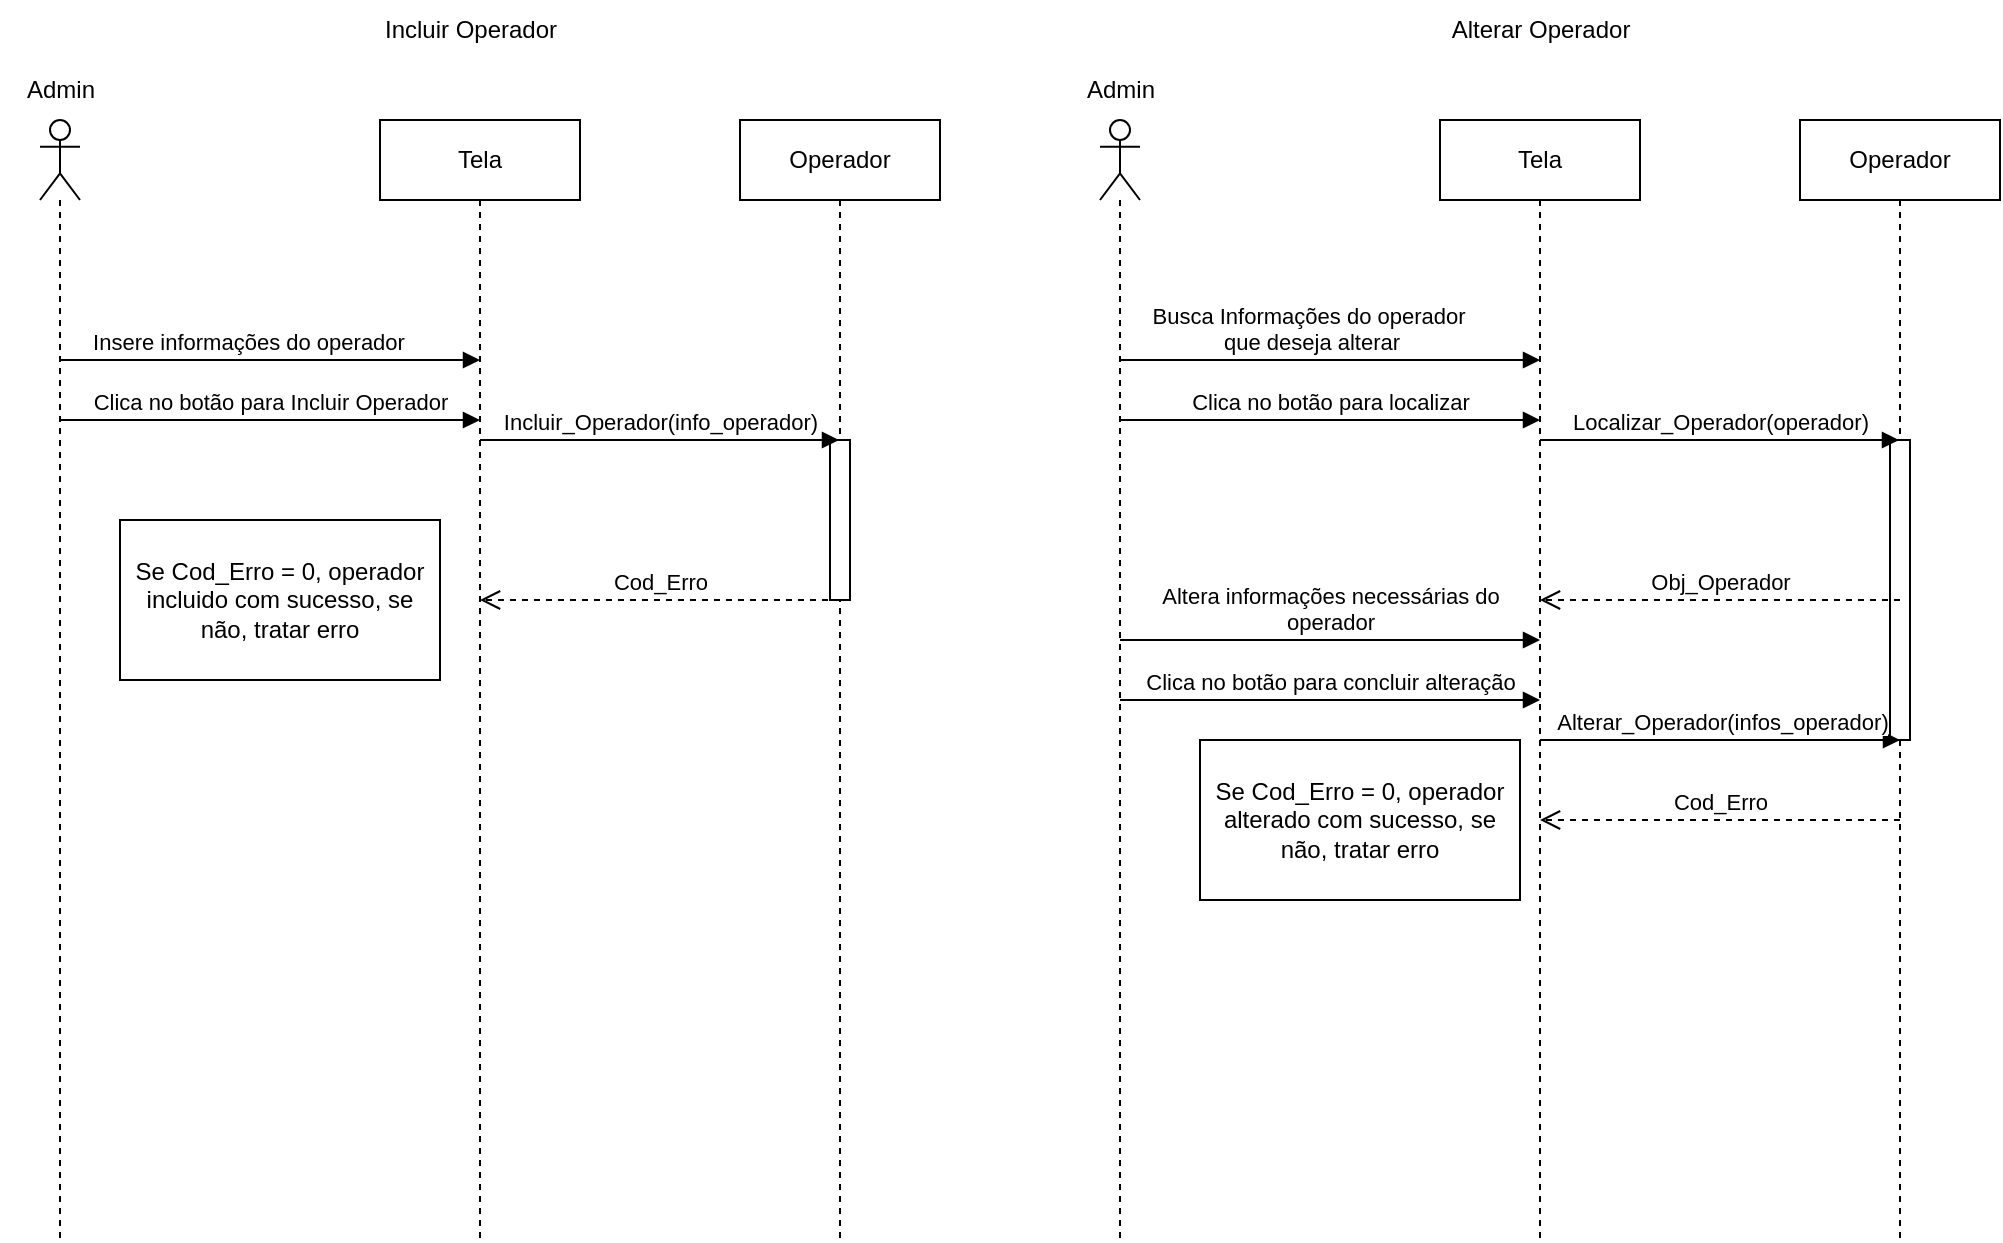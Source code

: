 <mxfile version="24.5.5" type="github">
  <diagram name="Page-1" id="2YBvvXClWsGukQMizWep">
    <mxGraphModel dx="794" dy="446" grid="1" gridSize="10" guides="1" tooltips="1" connect="1" arrows="1" fold="1" page="1" pageScale="1" pageWidth="850" pageHeight="1100" math="0" shadow="0">
      <root>
        <mxCell id="0" />
        <mxCell id="1" parent="0" />
        <mxCell id="ifXZeLSGkbDsbI-T_0BC-5" value="Incluir Operador" style="text;html=1;align=center;verticalAlign=middle;resizable=0;points=[];autosize=1;strokeColor=none;fillColor=none;" vertex="1" parent="1">
          <mxGeometry x="240" y="20" width="110" height="30" as="geometry" />
        </mxCell>
        <mxCell id="ifXZeLSGkbDsbI-T_0BC-6" value="Operador" style="shape=umlLifeline;perimeter=lifelinePerimeter;whiteSpace=wrap;html=1;container=1;dropTarget=0;collapsible=0;recursiveResize=0;outlineConnect=0;portConstraint=eastwest;newEdgeStyle={&quot;edgeStyle&quot;:&quot;elbowEdgeStyle&quot;,&quot;elbow&quot;:&quot;vertical&quot;,&quot;curved&quot;:0,&quot;rounded&quot;:0};" vertex="1" parent="1">
          <mxGeometry x="430" y="80" width="100" height="560" as="geometry" />
        </mxCell>
        <mxCell id="ifXZeLSGkbDsbI-T_0BC-22" value="" style="html=1;points=[[0,0,0,0,5],[0,1,0,0,-5],[1,0,0,0,5],[1,1,0,0,-5]];perimeter=orthogonalPerimeter;outlineConnect=0;targetShapes=umlLifeline;portConstraint=eastwest;newEdgeStyle={&quot;curved&quot;:0,&quot;rounded&quot;:0};" vertex="1" parent="ifXZeLSGkbDsbI-T_0BC-6">
          <mxGeometry x="45" y="160" width="10" height="80" as="geometry" />
        </mxCell>
        <mxCell id="ifXZeLSGkbDsbI-T_0BC-11" value="Tela" style="shape=umlLifeline;perimeter=lifelinePerimeter;whiteSpace=wrap;html=1;container=1;dropTarget=0;collapsible=0;recursiveResize=0;outlineConnect=0;portConstraint=eastwest;newEdgeStyle={&quot;edgeStyle&quot;:&quot;elbowEdgeStyle&quot;,&quot;elbow&quot;:&quot;vertical&quot;,&quot;curved&quot;:0,&quot;rounded&quot;:0};" vertex="1" parent="1">
          <mxGeometry x="250" y="80" width="100" height="560" as="geometry" />
        </mxCell>
        <mxCell id="ifXZeLSGkbDsbI-T_0BC-14" value="Insere informações do operador" style="html=1;verticalAlign=bottom;endArrow=block;curved=0;rounded=0;" edge="1" parent="1" source="ifXZeLSGkbDsbI-T_0BC-20">
          <mxGeometry x="-0.107" width="80" relative="1" as="geometry">
            <mxPoint x="120" y="200" as="sourcePoint" />
            <mxPoint x="300" y="200" as="targetPoint" />
            <mxPoint as="offset" />
          </mxGeometry>
        </mxCell>
        <mxCell id="ifXZeLSGkbDsbI-T_0BC-15" value="Incluir_Operador(info_operador)" style="html=1;verticalAlign=bottom;endArrow=block;curved=0;rounded=0;" edge="1" parent="1" target="ifXZeLSGkbDsbI-T_0BC-6">
          <mxGeometry x="0.004" width="80" relative="1" as="geometry">
            <mxPoint x="300" y="240" as="sourcePoint" />
            <mxPoint x="439.5" y="240" as="targetPoint" />
            <mxPoint as="offset" />
          </mxGeometry>
        </mxCell>
        <mxCell id="ifXZeLSGkbDsbI-T_0BC-16" value="Clica no botão para Incluir Operador" style="html=1;verticalAlign=bottom;endArrow=block;curved=0;rounded=0;" edge="1" parent="1" source="ifXZeLSGkbDsbI-T_0BC-20">
          <mxGeometry width="80" relative="1" as="geometry">
            <mxPoint x="120" y="230" as="sourcePoint" />
            <mxPoint x="300" y="230" as="targetPoint" />
          </mxGeometry>
        </mxCell>
        <mxCell id="ifXZeLSGkbDsbI-T_0BC-20" value="" style="shape=umlLifeline;perimeter=lifelinePerimeter;whiteSpace=wrap;html=1;container=1;dropTarget=0;collapsible=0;recursiveResize=0;outlineConnect=0;portConstraint=eastwest;newEdgeStyle={&quot;curved&quot;:0,&quot;rounded&quot;:0};participant=umlActor;" vertex="1" parent="1">
          <mxGeometry x="80" y="80" width="20" height="560" as="geometry" />
        </mxCell>
        <mxCell id="ifXZeLSGkbDsbI-T_0BC-21" value="Admin" style="text;html=1;align=center;verticalAlign=middle;resizable=0;points=[];autosize=1;strokeColor=none;fillColor=none;" vertex="1" parent="1">
          <mxGeometry x="60" y="50" width="60" height="30" as="geometry" />
        </mxCell>
        <mxCell id="ifXZeLSGkbDsbI-T_0BC-23" value="Cod_Erro" style="html=1;verticalAlign=bottom;endArrow=open;dashed=1;endSize=8;curved=0;rounded=0;" edge="1" parent="1">
          <mxGeometry relative="1" as="geometry">
            <mxPoint x="480" y="320" as="sourcePoint" />
            <mxPoint x="300" y="320" as="targetPoint" />
          </mxGeometry>
        </mxCell>
        <mxCell id="ifXZeLSGkbDsbI-T_0BC-24" value="Se Cod_Erro = 0, operador incluido com sucesso, se não, tratar erro" style="html=1;whiteSpace=wrap;" vertex="1" parent="1">
          <mxGeometry x="120" y="280" width="160" height="80" as="geometry" />
        </mxCell>
        <mxCell id="ifXZeLSGkbDsbI-T_0BC-26" value="Alterar Operador" style="text;html=1;align=center;verticalAlign=middle;resizable=0;points=[];autosize=1;strokeColor=none;fillColor=none;" vertex="1" parent="1">
          <mxGeometry x="775" y="20" width="110" height="30" as="geometry" />
        </mxCell>
        <mxCell id="ifXZeLSGkbDsbI-T_0BC-27" value="Operador" style="shape=umlLifeline;perimeter=lifelinePerimeter;whiteSpace=wrap;html=1;container=1;dropTarget=0;collapsible=0;recursiveResize=0;outlineConnect=0;portConstraint=eastwest;newEdgeStyle={&quot;edgeStyle&quot;:&quot;elbowEdgeStyle&quot;,&quot;elbow&quot;:&quot;vertical&quot;,&quot;curved&quot;:0,&quot;rounded&quot;:0};" vertex="1" parent="1">
          <mxGeometry x="960" y="80" width="100" height="560" as="geometry" />
        </mxCell>
        <mxCell id="ifXZeLSGkbDsbI-T_0BC-28" value="" style="html=1;points=[[0,0,0,0,5],[0,1,0,0,-5],[1,0,0,0,5],[1,1,0,0,-5]];perimeter=orthogonalPerimeter;outlineConnect=0;targetShapes=umlLifeline;portConstraint=eastwest;newEdgeStyle={&quot;curved&quot;:0,&quot;rounded&quot;:0};" vertex="1" parent="ifXZeLSGkbDsbI-T_0BC-27">
          <mxGeometry x="45" y="160" width="10" height="150" as="geometry" />
        </mxCell>
        <mxCell id="ifXZeLSGkbDsbI-T_0BC-29" value="Tela" style="shape=umlLifeline;perimeter=lifelinePerimeter;whiteSpace=wrap;html=1;container=1;dropTarget=0;collapsible=0;recursiveResize=0;outlineConnect=0;portConstraint=eastwest;newEdgeStyle={&quot;edgeStyle&quot;:&quot;elbowEdgeStyle&quot;,&quot;elbow&quot;:&quot;vertical&quot;,&quot;curved&quot;:0,&quot;rounded&quot;:0};" vertex="1" parent="1">
          <mxGeometry x="780" y="80" width="100" height="560" as="geometry" />
        </mxCell>
        <mxCell id="ifXZeLSGkbDsbI-T_0BC-30" value="Busca Informações do operador&lt;div&gt;&amp;nbsp;que deseja alterar&lt;/div&gt;" style="html=1;verticalAlign=bottom;endArrow=block;curved=0;rounded=0;" edge="1" parent="1" source="ifXZeLSGkbDsbI-T_0BC-33">
          <mxGeometry x="-0.111" width="80" relative="1" as="geometry">
            <mxPoint x="650" y="200" as="sourcePoint" />
            <mxPoint x="830" y="200" as="targetPoint" />
            <mxPoint as="offset" />
          </mxGeometry>
        </mxCell>
        <mxCell id="ifXZeLSGkbDsbI-T_0BC-31" value="Localizar_Operador(operador)" style="html=1;verticalAlign=bottom;endArrow=block;curved=0;rounded=0;" edge="1" parent="1" target="ifXZeLSGkbDsbI-T_0BC-27">
          <mxGeometry x="0.003" width="80" relative="1" as="geometry">
            <mxPoint x="830" y="240" as="sourcePoint" />
            <mxPoint x="969.5" y="240" as="targetPoint" />
            <mxPoint as="offset" />
          </mxGeometry>
        </mxCell>
        <mxCell id="ifXZeLSGkbDsbI-T_0BC-32" value="Clica no botão para localizar" style="html=1;verticalAlign=bottom;endArrow=block;curved=0;rounded=0;" edge="1" parent="1" source="ifXZeLSGkbDsbI-T_0BC-33">
          <mxGeometry width="80" relative="1" as="geometry">
            <mxPoint x="650" y="230" as="sourcePoint" />
            <mxPoint x="830" y="230" as="targetPoint" />
          </mxGeometry>
        </mxCell>
        <mxCell id="ifXZeLSGkbDsbI-T_0BC-33" value="" style="shape=umlLifeline;perimeter=lifelinePerimeter;whiteSpace=wrap;html=1;container=1;dropTarget=0;collapsible=0;recursiveResize=0;outlineConnect=0;portConstraint=eastwest;newEdgeStyle={&quot;curved&quot;:0,&quot;rounded&quot;:0};participant=umlActor;" vertex="1" parent="1">
          <mxGeometry x="610" y="80" width="20" height="560" as="geometry" />
        </mxCell>
        <mxCell id="ifXZeLSGkbDsbI-T_0BC-34" value="Admin" style="text;html=1;align=center;verticalAlign=middle;resizable=0;points=[];autosize=1;strokeColor=none;fillColor=none;" vertex="1" parent="1">
          <mxGeometry x="590" y="50" width="60" height="30" as="geometry" />
        </mxCell>
        <mxCell id="ifXZeLSGkbDsbI-T_0BC-35" value="Obj_Operador" style="html=1;verticalAlign=bottom;endArrow=open;dashed=1;endSize=8;curved=0;rounded=0;" edge="1" parent="1">
          <mxGeometry relative="1" as="geometry">
            <mxPoint x="1010" y="320" as="sourcePoint" />
            <mxPoint x="830" y="320" as="targetPoint" />
            <mxPoint as="offset" />
          </mxGeometry>
        </mxCell>
        <mxCell id="ifXZeLSGkbDsbI-T_0BC-37" value="Altera informações necessárias do&lt;div&gt;operador&lt;/div&gt;" style="html=1;verticalAlign=bottom;endArrow=block;curved=0;rounded=0;" edge="1" parent="1" source="ifXZeLSGkbDsbI-T_0BC-33">
          <mxGeometry x="-0.002" width="80" relative="1" as="geometry">
            <mxPoint x="750" y="340" as="sourcePoint" />
            <mxPoint x="830" y="340" as="targetPoint" />
            <mxPoint as="offset" />
          </mxGeometry>
        </mxCell>
        <mxCell id="ifXZeLSGkbDsbI-T_0BC-38" value="Clica no botão para concluir alteração" style="html=1;verticalAlign=bottom;endArrow=block;curved=0;rounded=0;" edge="1" parent="1">
          <mxGeometry width="80" relative="1" as="geometry">
            <mxPoint x="620" y="370" as="sourcePoint" />
            <mxPoint x="830" y="370" as="targetPoint" />
          </mxGeometry>
        </mxCell>
        <mxCell id="ifXZeLSGkbDsbI-T_0BC-39" value="Alterar_Operador(infos_operador)" style="html=1;verticalAlign=bottom;endArrow=block;curved=0;rounded=0;" edge="1" parent="1">
          <mxGeometry x="0.004" width="80" relative="1" as="geometry">
            <mxPoint x="830" y="390" as="sourcePoint" />
            <mxPoint x="1010" y="390" as="targetPoint" />
            <mxPoint as="offset" />
          </mxGeometry>
        </mxCell>
        <mxCell id="ifXZeLSGkbDsbI-T_0BC-40" value="Cod_Erro" style="html=1;verticalAlign=bottom;endArrow=open;dashed=1;endSize=8;curved=0;rounded=0;" edge="1" parent="1" target="ifXZeLSGkbDsbI-T_0BC-29">
          <mxGeometry relative="1" as="geometry">
            <mxPoint x="1010" y="430" as="sourcePoint" />
            <mxPoint x="930" y="430" as="targetPoint" />
          </mxGeometry>
        </mxCell>
        <mxCell id="ifXZeLSGkbDsbI-T_0BC-41" value="Se Cod_Erro = 0, operador alterado com sucesso, se não, tratar erro" style="html=1;whiteSpace=wrap;" vertex="1" parent="1">
          <mxGeometry x="660" y="390" width="160" height="80" as="geometry" />
        </mxCell>
      </root>
    </mxGraphModel>
  </diagram>
</mxfile>
